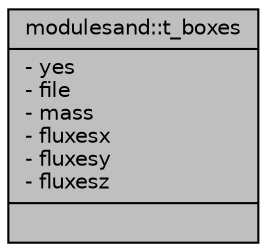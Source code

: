 digraph "modulesand::t_boxes"
{
 // LATEX_PDF_SIZE
  edge [fontname="Helvetica",fontsize="10",labelfontname="Helvetica",labelfontsize="10"];
  node [fontname="Helvetica",fontsize="10",shape=record];
  Node1 [label="{modulesand::t_boxes\n|- yes\l- file\l- mass\l- fluxesx\l- fluxesy\l- fluxesz\l|}",height=0.2,width=0.4,color="black", fillcolor="grey75", style="filled", fontcolor="black",tooltip=" "];
}
